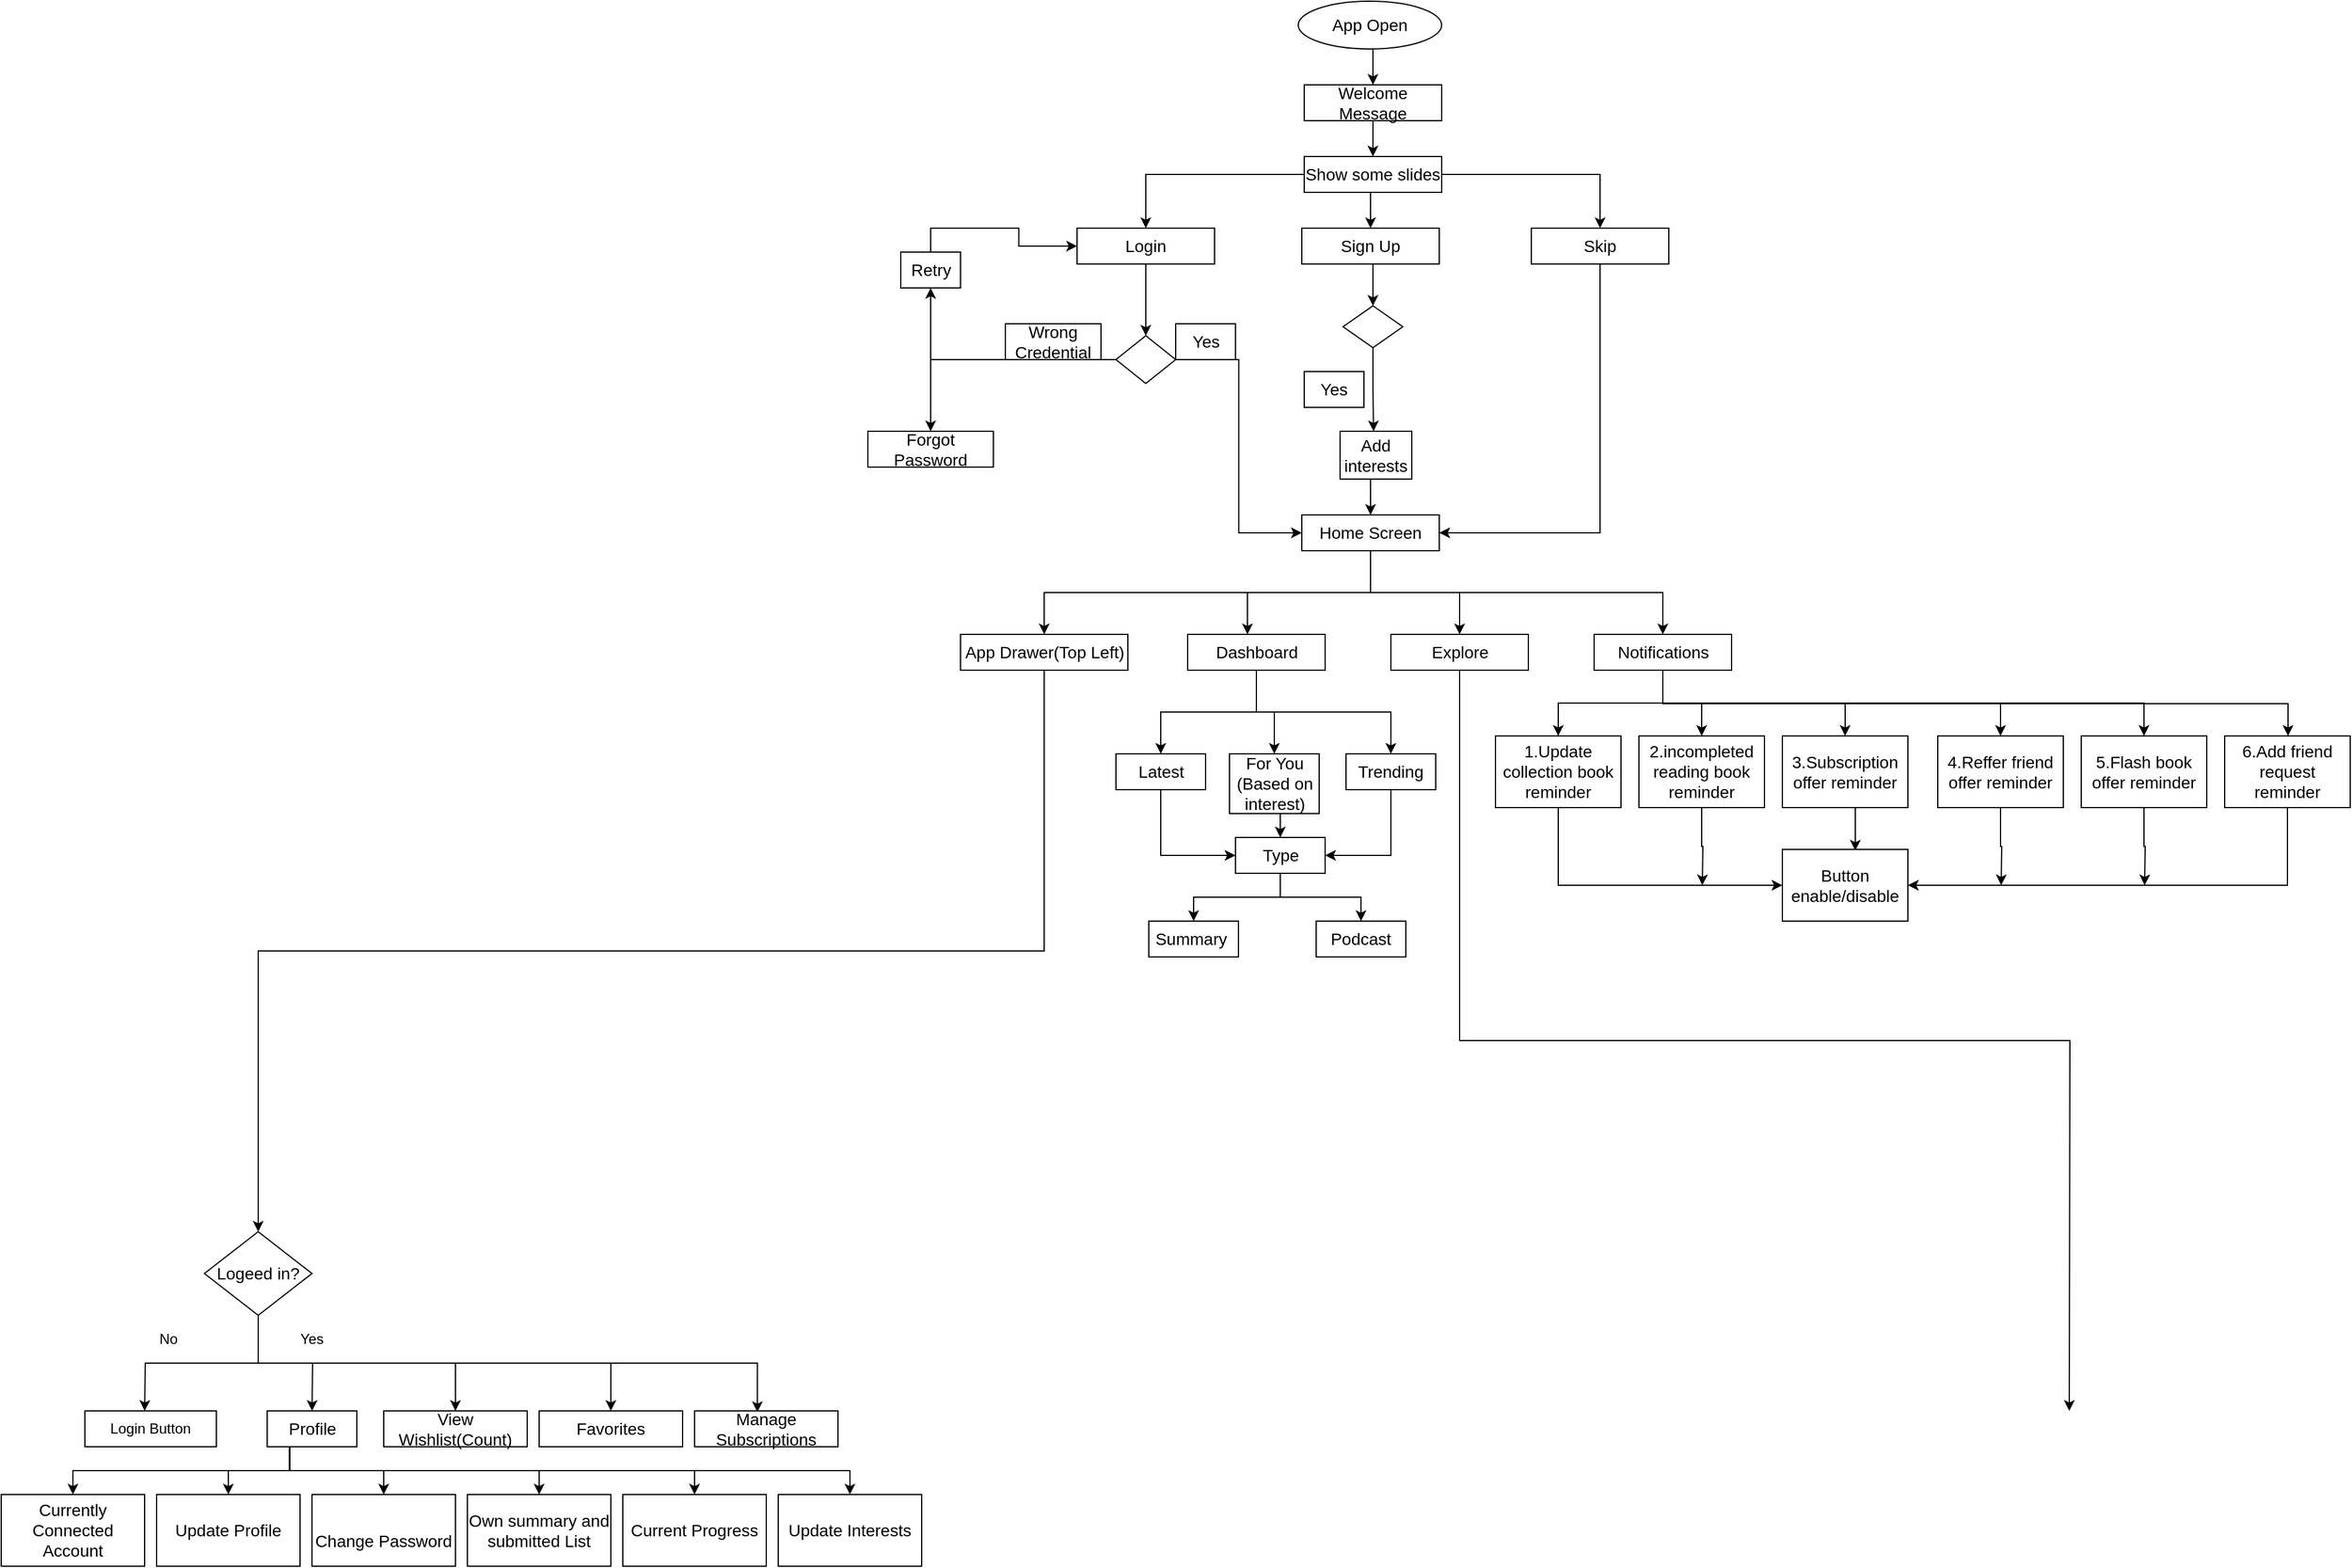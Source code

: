 <mxfile version="14.8.5" type="github">
  <diagram id="t7YS_TH_fgyImCrVqkUV" name="Page-1">
    <mxGraphModel dx="3022" dy="794" grid="1" gridSize="10" guides="1" tooltips="1" connect="1" arrows="1" fold="1" page="1" pageScale="1" pageWidth="1600" pageHeight="2000" math="0" shadow="0">
      <root>
        <mxCell id="0" />
        <mxCell id="1" parent="0" />
        <mxCell id="bzh6Z4zs26yQEtlKFoZD-1" style="edgeStyle=orthogonalEdgeStyle;rounded=0;orthogonalLoop=1;jettySize=auto;html=1;exitX=0.5;exitY=1;exitDx=0;exitDy=0;entryX=0.5;entryY=0;entryDx=0;entryDy=0;fontSize=14;" parent="1" source="bzh6Z4zs26yQEtlKFoZD-2" target="bzh6Z4zs26yQEtlKFoZD-4" edge="1">
          <mxGeometry relative="1" as="geometry" />
        </mxCell>
        <mxCell id="bzh6Z4zs26yQEtlKFoZD-2" value="&lt;font style=&quot;font-size: 14px;&quot;&gt;App Open&lt;/font&gt;" style="ellipse;whiteSpace=wrap;html=1;fontSize=14;" parent="1" vertex="1">
          <mxGeometry x="365" y="30" width="120" height="40" as="geometry" />
        </mxCell>
        <mxCell id="bzh6Z4zs26yQEtlKFoZD-3" style="edgeStyle=orthogonalEdgeStyle;rounded=0;orthogonalLoop=1;jettySize=auto;html=1;exitX=0.5;exitY=1;exitDx=0;exitDy=0;entryX=0.5;entryY=0;entryDx=0;entryDy=0;fontSize=14;" parent="1" source="bzh6Z4zs26yQEtlKFoZD-4" target="bzh6Z4zs26yQEtlKFoZD-13" edge="1">
          <mxGeometry relative="1" as="geometry" />
        </mxCell>
        <mxCell id="bzh6Z4zs26yQEtlKFoZD-4" value="Welcome Message" style="rounded=0;whiteSpace=wrap;html=1;fontSize=14;" parent="1" vertex="1">
          <mxGeometry x="370" y="100" width="115" height="30" as="geometry" />
        </mxCell>
        <mxCell id="bzh6Z4zs26yQEtlKFoZD-51" style="edgeStyle=orthogonalEdgeStyle;rounded=0;orthogonalLoop=1;jettySize=auto;html=1;exitX=0.5;exitY=1;exitDx=0;exitDy=0;entryX=0.5;entryY=0;entryDx=0;entryDy=0;" parent="1" source="bzh6Z4zs26yQEtlKFoZD-6" target="bzh6Z4zs26yQEtlKFoZD-42" edge="1">
          <mxGeometry relative="1" as="geometry" />
        </mxCell>
        <mxCell id="bzh6Z4zs26yQEtlKFoZD-6" value="Sign Up" style="rounded=0;whiteSpace=wrap;html=1;fontSize=14;" parent="1" vertex="1">
          <mxGeometry x="368" y="220" width="115" height="30" as="geometry" />
        </mxCell>
        <mxCell id="bzh6Z4zs26yQEtlKFoZD-28" style="edgeStyle=orthogonalEdgeStyle;rounded=0;orthogonalLoop=1;jettySize=auto;html=1;exitX=0.5;exitY=1;exitDx=0;exitDy=0;entryX=0.5;entryY=0;entryDx=0;entryDy=0;" parent="1" source="bzh6Z4zs26yQEtlKFoZD-8" target="bzh6Z4zs26yQEtlKFoZD-14" edge="1">
          <mxGeometry relative="1" as="geometry" />
        </mxCell>
        <mxCell id="bzh6Z4zs26yQEtlKFoZD-8" value="Login" style="rounded=0;whiteSpace=wrap;html=1;fontSize=14;" parent="1" vertex="1">
          <mxGeometry x="180" y="220" width="115" height="30" as="geometry" />
        </mxCell>
        <mxCell id="bzh6Z4zs26yQEtlKFoZD-56" style="edgeStyle=orthogonalEdgeStyle;rounded=0;orthogonalLoop=1;jettySize=auto;html=1;exitX=0.5;exitY=1;exitDx=0;exitDy=0;entryX=1;entryY=0.5;entryDx=0;entryDy=0;" parent="1" source="bzh6Z4zs26yQEtlKFoZD-9" target="bzh6Z4zs26yQEtlKFoZD-15" edge="1">
          <mxGeometry relative="1" as="geometry" />
        </mxCell>
        <mxCell id="bzh6Z4zs26yQEtlKFoZD-9" value="Skip" style="rounded=0;whiteSpace=wrap;html=1;fontSize=14;" parent="1" vertex="1">
          <mxGeometry x="560" y="220" width="115" height="30" as="geometry" />
        </mxCell>
        <mxCell id="bzh6Z4zs26yQEtlKFoZD-10" style="edgeStyle=orthogonalEdgeStyle;rounded=0;orthogonalLoop=1;jettySize=auto;html=1;exitX=0.5;exitY=1;exitDx=0;exitDy=0;entryX=0.5;entryY=0;entryDx=0;entryDy=0;fontSize=14;" parent="1" source="bzh6Z4zs26yQEtlKFoZD-13" target="bzh6Z4zs26yQEtlKFoZD-6" edge="1">
          <mxGeometry relative="1" as="geometry" />
        </mxCell>
        <mxCell id="bzh6Z4zs26yQEtlKFoZD-11" style="edgeStyle=orthogonalEdgeStyle;rounded=0;orthogonalLoop=1;jettySize=auto;html=1;exitX=0;exitY=0.5;exitDx=0;exitDy=0;fontSize=14;" parent="1" source="bzh6Z4zs26yQEtlKFoZD-13" target="bzh6Z4zs26yQEtlKFoZD-8" edge="1">
          <mxGeometry relative="1" as="geometry" />
        </mxCell>
        <mxCell id="bzh6Z4zs26yQEtlKFoZD-12" style="edgeStyle=orthogonalEdgeStyle;rounded=0;orthogonalLoop=1;jettySize=auto;html=1;exitX=1;exitY=0.5;exitDx=0;exitDy=0;entryX=0.5;entryY=0;entryDx=0;entryDy=0;fontSize=14;" parent="1" source="bzh6Z4zs26yQEtlKFoZD-13" target="bzh6Z4zs26yQEtlKFoZD-9" edge="1">
          <mxGeometry relative="1" as="geometry" />
        </mxCell>
        <mxCell id="bzh6Z4zs26yQEtlKFoZD-13" value="Show some slides" style="rounded=0;whiteSpace=wrap;html=1;fontSize=14;" parent="1" vertex="1">
          <mxGeometry x="370" y="160" width="115" height="30" as="geometry" />
        </mxCell>
        <mxCell id="bzh6Z4zs26yQEtlKFoZD-29" style="edgeStyle=orthogonalEdgeStyle;rounded=0;orthogonalLoop=1;jettySize=auto;html=1;exitX=1;exitY=0.5;exitDx=0;exitDy=0;entryX=0;entryY=0.5;entryDx=0;entryDy=0;" parent="1" source="bzh6Z4zs26yQEtlKFoZD-14" target="bzh6Z4zs26yQEtlKFoZD-15" edge="1">
          <mxGeometry relative="1" as="geometry" />
        </mxCell>
        <mxCell id="bzh6Z4zs26yQEtlKFoZD-38" style="edgeStyle=orthogonalEdgeStyle;rounded=0;orthogonalLoop=1;jettySize=auto;html=1;exitX=0;exitY=0.5;exitDx=0;exitDy=0;entryX=0.5;entryY=1;entryDx=0;entryDy=0;" parent="1" source="bzh6Z4zs26yQEtlKFoZD-14" target="bzh6Z4zs26yQEtlKFoZD-24" edge="1">
          <mxGeometry relative="1" as="geometry" />
        </mxCell>
        <mxCell id="bzh6Z4zs26yQEtlKFoZD-41" style="edgeStyle=orthogonalEdgeStyle;rounded=0;orthogonalLoop=1;jettySize=auto;html=1;exitX=0;exitY=0.5;exitDx=0;exitDy=0;entryX=0.5;entryY=0;entryDx=0;entryDy=0;" parent="1" source="bzh6Z4zs26yQEtlKFoZD-14" target="bzh6Z4zs26yQEtlKFoZD-20" edge="1">
          <mxGeometry relative="1" as="geometry" />
        </mxCell>
        <mxCell id="bzh6Z4zs26yQEtlKFoZD-14" value="" style="rhombus;whiteSpace=wrap;html=1;fontSize=14;" parent="1" vertex="1">
          <mxGeometry x="212.5" y="310" width="50" height="40" as="geometry" />
        </mxCell>
        <mxCell id="bzh6Z4zs26yQEtlKFoZD-48" style="edgeStyle=orthogonalEdgeStyle;rounded=0;orthogonalLoop=1;jettySize=auto;html=1;exitX=0.5;exitY=1;exitDx=0;exitDy=0;entryX=0.435;entryY=0;entryDx=0;entryDy=0;entryPerimeter=0;" parent="1" source="bzh6Z4zs26yQEtlKFoZD-15" target="bzh6Z4zs26yQEtlKFoZD-17" edge="1">
          <mxGeometry relative="1" as="geometry" />
        </mxCell>
        <mxCell id="bzh6Z4zs26yQEtlKFoZD-49" style="edgeStyle=orthogonalEdgeStyle;rounded=0;orthogonalLoop=1;jettySize=auto;html=1;exitX=0.5;exitY=1;exitDx=0;exitDy=0;entryX=0.5;entryY=0;entryDx=0;entryDy=0;" parent="1" source="bzh6Z4zs26yQEtlKFoZD-15" target="bzh6Z4zs26yQEtlKFoZD-18" edge="1">
          <mxGeometry relative="1" as="geometry" />
        </mxCell>
        <mxCell id="bzh6Z4zs26yQEtlKFoZD-50" style="edgeStyle=orthogonalEdgeStyle;rounded=0;orthogonalLoop=1;jettySize=auto;html=1;exitX=0.5;exitY=1;exitDx=0;exitDy=0;" parent="1" source="bzh6Z4zs26yQEtlKFoZD-15" target="bzh6Z4zs26yQEtlKFoZD-19" edge="1">
          <mxGeometry relative="1" as="geometry" />
        </mxCell>
        <mxCell id="bzh6Z4zs26yQEtlKFoZD-52" style="edgeStyle=orthogonalEdgeStyle;rounded=0;orthogonalLoop=1;jettySize=auto;html=1;exitX=0.5;exitY=1;exitDx=0;exitDy=0;entryX=0.5;entryY=0;entryDx=0;entryDy=0;" parent="1" source="bzh6Z4zs26yQEtlKFoZD-15" target="bzh6Z4zs26yQEtlKFoZD-16" edge="1">
          <mxGeometry relative="1" as="geometry" />
        </mxCell>
        <mxCell id="bzh6Z4zs26yQEtlKFoZD-15" value="Home Screen" style="rounded=0;whiteSpace=wrap;html=1;fontSize=14;" parent="1" vertex="1">
          <mxGeometry x="368" y="460" width="115" height="30" as="geometry" />
        </mxCell>
        <mxCell id="m7PNWXCtgrSbPOzqSXnF-21" style="edgeStyle=orthogonalEdgeStyle;rounded=0;orthogonalLoop=1;jettySize=auto;html=1;exitX=0.5;exitY=1;exitDx=0;exitDy=0;entryX=0.5;entryY=0;entryDx=0;entryDy=0;" edge="1" parent="1" source="bzh6Z4zs26yQEtlKFoZD-16" target="m7PNWXCtgrSbPOzqSXnF-11">
          <mxGeometry relative="1" as="geometry" />
        </mxCell>
        <mxCell id="bzh6Z4zs26yQEtlKFoZD-16" value="App Drawer(Top Left)" style="rounded=0;whiteSpace=wrap;html=1;fontSize=14;" parent="1" vertex="1">
          <mxGeometry x="82.5" y="560" width="140" height="30" as="geometry" />
        </mxCell>
        <mxCell id="bzh6Z4zs26yQEtlKFoZD-73" style="edgeStyle=orthogonalEdgeStyle;rounded=0;orthogonalLoop=1;jettySize=auto;html=1;exitX=0.5;exitY=1;exitDx=0;exitDy=0;entryX=0.5;entryY=0;entryDx=0;entryDy=0;" parent="1" source="bzh6Z4zs26yQEtlKFoZD-17" target="bzh6Z4zs26yQEtlKFoZD-57" edge="1">
          <mxGeometry relative="1" as="geometry" />
        </mxCell>
        <mxCell id="bzh6Z4zs26yQEtlKFoZD-74" style="edgeStyle=orthogonalEdgeStyle;rounded=0;orthogonalLoop=1;jettySize=auto;html=1;exitX=0.5;exitY=1;exitDx=0;exitDy=0;entryX=0.5;entryY=0;entryDx=0;entryDy=0;" parent="1" source="bzh6Z4zs26yQEtlKFoZD-17" target="bzh6Z4zs26yQEtlKFoZD-58" edge="1">
          <mxGeometry relative="1" as="geometry" />
        </mxCell>
        <mxCell id="bzh6Z4zs26yQEtlKFoZD-75" style="edgeStyle=orthogonalEdgeStyle;rounded=0;orthogonalLoop=1;jettySize=auto;html=1;exitX=0.5;exitY=1;exitDx=0;exitDy=0;" parent="1" source="bzh6Z4zs26yQEtlKFoZD-17" target="bzh6Z4zs26yQEtlKFoZD-59" edge="1">
          <mxGeometry relative="1" as="geometry" />
        </mxCell>
        <mxCell id="bzh6Z4zs26yQEtlKFoZD-17" value="Dashboard" style="rounded=0;whiteSpace=wrap;html=1;fontSize=14;" parent="1" vertex="1">
          <mxGeometry x="272.5" y="560" width="115" height="30" as="geometry" />
        </mxCell>
        <mxCell id="wWIskIW9nuBPbiDeu4u0-4" style="edgeStyle=orthogonalEdgeStyle;rounded=0;orthogonalLoop=1;jettySize=auto;html=1;exitX=0.5;exitY=1;exitDx=0;exitDy=0;" parent="1" source="bzh6Z4zs26yQEtlKFoZD-18" edge="1">
          <mxGeometry relative="1" as="geometry">
            <mxPoint x="1010" y="1210" as="targetPoint" />
          </mxGeometry>
        </mxCell>
        <mxCell id="bzh6Z4zs26yQEtlKFoZD-18" value="Explore&lt;br&gt;" style="rounded=0;whiteSpace=wrap;html=1;fontSize=14;" parent="1" vertex="1">
          <mxGeometry x="442.5" y="560" width="115" height="30" as="geometry" />
        </mxCell>
        <mxCell id="ZFwCGCAlG8eQkIa3_4RF-12" style="edgeStyle=orthogonalEdgeStyle;rounded=0;orthogonalLoop=1;jettySize=auto;html=1;exitX=0.5;exitY=1;exitDx=0;exitDy=0;" parent="1" source="bzh6Z4zs26yQEtlKFoZD-19" target="ZFwCGCAlG8eQkIa3_4RF-6" edge="1">
          <mxGeometry relative="1" as="geometry">
            <Array as="points">
              <mxPoint x="670" y="618" />
              <mxPoint x="1193" y="618" />
            </Array>
          </mxGeometry>
        </mxCell>
        <mxCell id="ZFwCGCAlG8eQkIa3_4RF-14" style="edgeStyle=orthogonalEdgeStyle;rounded=0;orthogonalLoop=1;jettySize=auto;html=1;exitX=0.5;exitY=1;exitDx=0;exitDy=0;entryX=0.5;entryY=0;entryDx=0;entryDy=0;" parent="1" source="bzh6Z4zs26yQEtlKFoZD-19" target="ZFwCGCAlG8eQkIa3_4RF-1" edge="1">
          <mxGeometry relative="1" as="geometry" />
        </mxCell>
        <mxCell id="ZFwCGCAlG8eQkIa3_4RF-15" style="edgeStyle=orthogonalEdgeStyle;rounded=0;orthogonalLoop=1;jettySize=auto;html=1;exitX=0.5;exitY=1;exitDx=0;exitDy=0;" parent="1" source="bzh6Z4zs26yQEtlKFoZD-19" target="ZFwCGCAlG8eQkIa3_4RF-2" edge="1">
          <mxGeometry relative="1" as="geometry" />
        </mxCell>
        <mxCell id="ZFwCGCAlG8eQkIa3_4RF-16" style="edgeStyle=orthogonalEdgeStyle;rounded=0;orthogonalLoop=1;jettySize=auto;html=1;exitX=0.5;exitY=1;exitDx=0;exitDy=0;" parent="1" source="bzh6Z4zs26yQEtlKFoZD-19" target="ZFwCGCAlG8eQkIa3_4RF-3" edge="1">
          <mxGeometry relative="1" as="geometry" />
        </mxCell>
        <mxCell id="ZFwCGCAlG8eQkIa3_4RF-17" style="edgeStyle=orthogonalEdgeStyle;rounded=0;orthogonalLoop=1;jettySize=auto;html=1;exitX=0.5;exitY=1;exitDx=0;exitDy=0;entryX=0.5;entryY=0;entryDx=0;entryDy=0;" parent="1" source="bzh6Z4zs26yQEtlKFoZD-19" target="ZFwCGCAlG8eQkIa3_4RF-4" edge="1">
          <mxGeometry relative="1" as="geometry" />
        </mxCell>
        <mxCell id="ZFwCGCAlG8eQkIa3_4RF-18" style="edgeStyle=orthogonalEdgeStyle;rounded=0;orthogonalLoop=1;jettySize=auto;html=1;exitX=0.5;exitY=1;exitDx=0;exitDy=0;" parent="1" source="bzh6Z4zs26yQEtlKFoZD-19" target="ZFwCGCAlG8eQkIa3_4RF-5" edge="1">
          <mxGeometry relative="1" as="geometry" />
        </mxCell>
        <mxCell id="bzh6Z4zs26yQEtlKFoZD-19" value="Notifications" style="rounded=0;whiteSpace=wrap;html=1;fontSize=14;" parent="1" vertex="1">
          <mxGeometry x="612.5" y="560" width="115" height="30" as="geometry" />
        </mxCell>
        <mxCell id="bzh6Z4zs26yQEtlKFoZD-20" value="Forgot Password" style="rounded=0;whiteSpace=wrap;html=1;fontSize=14;" parent="1" vertex="1">
          <mxGeometry x="5" y="390" width="105" height="30" as="geometry" />
        </mxCell>
        <mxCell id="bzh6Z4zs26yQEtlKFoZD-39" style="edgeStyle=orthogonalEdgeStyle;rounded=0;orthogonalLoop=1;jettySize=auto;html=1;exitX=0.5;exitY=0;exitDx=0;exitDy=0;entryX=0;entryY=0.5;entryDx=0;entryDy=0;" parent="1" source="bzh6Z4zs26yQEtlKFoZD-24" target="bzh6Z4zs26yQEtlKFoZD-8" edge="1">
          <mxGeometry relative="1" as="geometry" />
        </mxCell>
        <mxCell id="bzh6Z4zs26yQEtlKFoZD-24" value="Retry" style="rounded=0;whiteSpace=wrap;html=1;fontSize=14;" parent="1" vertex="1">
          <mxGeometry x="32.5" y="240" width="50" height="30" as="geometry" />
        </mxCell>
        <mxCell id="bzh6Z4zs26yQEtlKFoZD-33" value="Yes" style="rounded=0;whiteSpace=wrap;html=1;fontSize=14;" parent="1" vertex="1">
          <mxGeometry x="262.5" y="300" width="50" height="30" as="geometry" />
        </mxCell>
        <mxCell id="bzh6Z4zs26yQEtlKFoZD-37" value="Wrong Credential" style="rounded=0;whiteSpace=wrap;html=1;fontSize=14;" parent="1" vertex="1">
          <mxGeometry x="120" y="300" width="80" height="30" as="geometry" />
        </mxCell>
        <mxCell id="bzh6Z4zs26yQEtlKFoZD-55" style="edgeStyle=orthogonalEdgeStyle;rounded=0;orthogonalLoop=1;jettySize=auto;html=1;exitX=0.5;exitY=1;exitDx=0;exitDy=0;entryX=0.467;entryY=0;entryDx=0;entryDy=0;entryPerimeter=0;" parent="1" source="bzh6Z4zs26yQEtlKFoZD-42" target="bzh6Z4zs26yQEtlKFoZD-53" edge="1">
          <mxGeometry relative="1" as="geometry">
            <mxPoint x="428" y="380" as="targetPoint" />
          </mxGeometry>
        </mxCell>
        <mxCell id="bzh6Z4zs26yQEtlKFoZD-42" value="" style="rhombus;whiteSpace=wrap;html=1;fontSize=14;" parent="1" vertex="1">
          <mxGeometry x="402.5" y="285" width="50" height="35" as="geometry" />
        </mxCell>
        <mxCell id="bzh6Z4zs26yQEtlKFoZD-46" value="Yes" style="rounded=0;whiteSpace=wrap;html=1;fontSize=14;" parent="1" vertex="1">
          <mxGeometry x="370" y="340" width="50" height="30" as="geometry" />
        </mxCell>
        <mxCell id="bzh6Z4zs26yQEtlKFoZD-54" style="edgeStyle=orthogonalEdgeStyle;rounded=0;orthogonalLoop=1;jettySize=auto;html=1;exitX=0.5;exitY=1;exitDx=0;exitDy=0;entryX=0.5;entryY=0;entryDx=0;entryDy=0;" parent="1" source="bzh6Z4zs26yQEtlKFoZD-53" target="bzh6Z4zs26yQEtlKFoZD-15" edge="1">
          <mxGeometry relative="1" as="geometry" />
        </mxCell>
        <mxCell id="bzh6Z4zs26yQEtlKFoZD-53" value="Add interests" style="rounded=0;whiteSpace=wrap;html=1;fontSize=14;" parent="1" vertex="1">
          <mxGeometry x="400" y="390" width="60" height="40" as="geometry" />
        </mxCell>
        <mxCell id="bzh6Z4zs26yQEtlKFoZD-67" style="edgeStyle=orthogonalEdgeStyle;rounded=0;orthogonalLoop=1;jettySize=auto;html=1;exitX=0.5;exitY=1;exitDx=0;exitDy=0;entryX=0;entryY=0.5;entryDx=0;entryDy=0;" parent="1" source="bzh6Z4zs26yQEtlKFoZD-57" target="bzh6Z4zs26yQEtlKFoZD-66" edge="1">
          <mxGeometry relative="1" as="geometry" />
        </mxCell>
        <mxCell id="bzh6Z4zs26yQEtlKFoZD-57" value="Latest" style="rounded=0;whiteSpace=wrap;html=1;fontSize=14;" parent="1" vertex="1">
          <mxGeometry x="212.5" y="660" width="75" height="30" as="geometry" />
        </mxCell>
        <mxCell id="bzh6Z4zs26yQEtlKFoZD-68" style="edgeStyle=orthogonalEdgeStyle;rounded=0;orthogonalLoop=1;jettySize=auto;html=1;exitX=0.5;exitY=1;exitDx=0;exitDy=0;entryX=0.5;entryY=0;entryDx=0;entryDy=0;" parent="1" source="bzh6Z4zs26yQEtlKFoZD-58" target="bzh6Z4zs26yQEtlKFoZD-66" edge="1">
          <mxGeometry relative="1" as="geometry" />
        </mxCell>
        <mxCell id="bzh6Z4zs26yQEtlKFoZD-58" value="For You&lt;br&gt;(Based on interest)" style="rounded=0;whiteSpace=wrap;html=1;fontSize=14;" parent="1" vertex="1">
          <mxGeometry x="307.5" y="660" width="75" height="50" as="geometry" />
        </mxCell>
        <mxCell id="bzh6Z4zs26yQEtlKFoZD-69" style="edgeStyle=orthogonalEdgeStyle;rounded=0;orthogonalLoop=1;jettySize=auto;html=1;exitX=0.5;exitY=1;exitDx=0;exitDy=0;entryX=1;entryY=0.5;entryDx=0;entryDy=0;" parent="1" source="bzh6Z4zs26yQEtlKFoZD-59" target="bzh6Z4zs26yQEtlKFoZD-66" edge="1">
          <mxGeometry relative="1" as="geometry" />
        </mxCell>
        <mxCell id="bzh6Z4zs26yQEtlKFoZD-59" value="Trending" style="rounded=0;whiteSpace=wrap;html=1;fontSize=14;" parent="1" vertex="1">
          <mxGeometry x="405" y="660" width="75" height="30" as="geometry" />
        </mxCell>
        <mxCell id="bzh6Z4zs26yQEtlKFoZD-60" value="Summary&lt;span style=&quot;white-space: pre&quot;&gt; &lt;/span&gt;" style="rounded=0;whiteSpace=wrap;html=1;fontSize=14;" parent="1" vertex="1">
          <mxGeometry x="240" y="800" width="75" height="30" as="geometry" />
        </mxCell>
        <mxCell id="bzh6Z4zs26yQEtlKFoZD-61" value="Podcast" style="rounded=0;whiteSpace=wrap;html=1;fontSize=14;" parent="1" vertex="1">
          <mxGeometry x="380" y="800" width="75" height="30" as="geometry" />
        </mxCell>
        <mxCell id="bzh6Z4zs26yQEtlKFoZD-71" style="edgeStyle=orthogonalEdgeStyle;rounded=0;orthogonalLoop=1;jettySize=auto;html=1;exitX=0.5;exitY=1;exitDx=0;exitDy=0;entryX=0.5;entryY=0;entryDx=0;entryDy=0;" parent="1" source="bzh6Z4zs26yQEtlKFoZD-66" target="bzh6Z4zs26yQEtlKFoZD-60" edge="1">
          <mxGeometry relative="1" as="geometry" />
        </mxCell>
        <mxCell id="bzh6Z4zs26yQEtlKFoZD-72" style="edgeStyle=orthogonalEdgeStyle;rounded=0;orthogonalLoop=1;jettySize=auto;html=1;exitX=0.5;exitY=1;exitDx=0;exitDy=0;entryX=0.5;entryY=0;entryDx=0;entryDy=0;" parent="1" source="bzh6Z4zs26yQEtlKFoZD-66" target="bzh6Z4zs26yQEtlKFoZD-61" edge="1">
          <mxGeometry relative="1" as="geometry" />
        </mxCell>
        <mxCell id="bzh6Z4zs26yQEtlKFoZD-66" value="Type" style="rounded=0;whiteSpace=wrap;html=1;fontSize=14;" parent="1" vertex="1">
          <mxGeometry x="312.5" y="730" width="75" height="30" as="geometry" />
        </mxCell>
        <mxCell id="ZFwCGCAlG8eQkIa3_4RF-21" style="edgeStyle=orthogonalEdgeStyle;rounded=0;orthogonalLoop=1;jettySize=auto;html=1;exitX=0.5;exitY=1;exitDx=0;exitDy=0;entryX=0;entryY=0.5;entryDx=0;entryDy=0;" parent="1" source="ZFwCGCAlG8eQkIa3_4RF-1" target="ZFwCGCAlG8eQkIa3_4RF-19" edge="1">
          <mxGeometry relative="1" as="geometry" />
        </mxCell>
        <mxCell id="ZFwCGCAlG8eQkIa3_4RF-1" value="1.Update collection book reminder" style="rounded=0;whiteSpace=wrap;html=1;fontSize=14;" parent="1" vertex="1">
          <mxGeometry x="530" y="645" width="105" height="60" as="geometry" />
        </mxCell>
        <mxCell id="ZFwCGCAlG8eQkIa3_4RF-22" style="edgeStyle=orthogonalEdgeStyle;rounded=0;orthogonalLoop=1;jettySize=auto;html=1;exitX=0.5;exitY=1;exitDx=0;exitDy=0;" parent="1" source="ZFwCGCAlG8eQkIa3_4RF-2" edge="1">
          <mxGeometry relative="1" as="geometry">
            <mxPoint x="703" y="770" as="targetPoint" />
          </mxGeometry>
        </mxCell>
        <mxCell id="ZFwCGCAlG8eQkIa3_4RF-2" value="2.incompleted reading book reminder" style="rounded=0;whiteSpace=wrap;html=1;fontSize=14;" parent="1" vertex="1">
          <mxGeometry x="650" y="645" width="105" height="60" as="geometry" />
        </mxCell>
        <mxCell id="ZFwCGCAlG8eQkIa3_4RF-24" style="edgeStyle=orthogonalEdgeStyle;rounded=0;orthogonalLoop=1;jettySize=auto;html=1;exitX=0.5;exitY=1;exitDx=0;exitDy=0;entryX=0.581;entryY=0.017;entryDx=0;entryDy=0;entryPerimeter=0;" parent="1" source="ZFwCGCAlG8eQkIa3_4RF-3" target="ZFwCGCAlG8eQkIa3_4RF-19" edge="1">
          <mxGeometry relative="1" as="geometry" />
        </mxCell>
        <mxCell id="ZFwCGCAlG8eQkIa3_4RF-3" value="3.Subscription offer reminder" style="rounded=0;whiteSpace=wrap;html=1;fontSize=14;" parent="1" vertex="1">
          <mxGeometry x="770" y="645" width="105" height="60" as="geometry" />
        </mxCell>
        <mxCell id="ZFwCGCAlG8eQkIa3_4RF-31" style="edgeStyle=orthogonalEdgeStyle;rounded=0;orthogonalLoop=1;jettySize=auto;html=1;exitX=0.5;exitY=1;exitDx=0;exitDy=0;" parent="1" source="ZFwCGCAlG8eQkIa3_4RF-4" edge="1">
          <mxGeometry relative="1" as="geometry">
            <mxPoint x="953" y="770" as="targetPoint" />
          </mxGeometry>
        </mxCell>
        <mxCell id="ZFwCGCAlG8eQkIa3_4RF-4" value="4.Reffer friend offer reminder" style="rounded=0;whiteSpace=wrap;html=1;fontSize=14;" parent="1" vertex="1">
          <mxGeometry x="900" y="645" width="105" height="60" as="geometry" />
        </mxCell>
        <mxCell id="ZFwCGCAlG8eQkIa3_4RF-30" style="edgeStyle=orthogonalEdgeStyle;rounded=0;orthogonalLoop=1;jettySize=auto;html=1;exitX=0.5;exitY=1;exitDx=0;exitDy=0;" parent="1" source="ZFwCGCAlG8eQkIa3_4RF-5" edge="1">
          <mxGeometry relative="1" as="geometry">
            <mxPoint x="1073" y="770" as="targetPoint" />
          </mxGeometry>
        </mxCell>
        <mxCell id="ZFwCGCAlG8eQkIa3_4RF-5" value="5.Flash book offer reminder" style="rounded=0;whiteSpace=wrap;html=1;fontSize=14;" parent="1" vertex="1">
          <mxGeometry x="1020" y="645" width="105" height="60" as="geometry" />
        </mxCell>
        <mxCell id="ZFwCGCAlG8eQkIa3_4RF-29" style="edgeStyle=orthogonalEdgeStyle;rounded=0;orthogonalLoop=1;jettySize=auto;html=1;exitX=0.5;exitY=1;exitDx=0;exitDy=0;entryX=1;entryY=0.5;entryDx=0;entryDy=0;" parent="1" source="ZFwCGCAlG8eQkIa3_4RF-6" target="ZFwCGCAlG8eQkIa3_4RF-19" edge="1">
          <mxGeometry relative="1" as="geometry" />
        </mxCell>
        <mxCell id="ZFwCGCAlG8eQkIa3_4RF-6" value="6.Add friend request reminder" style="rounded=0;whiteSpace=wrap;html=1;fontSize=14;" parent="1" vertex="1">
          <mxGeometry x="1140" y="645" width="105" height="60" as="geometry" />
        </mxCell>
        <mxCell id="ZFwCGCAlG8eQkIa3_4RF-19" value="Button&lt;br&gt;enable/disable" style="rounded=0;whiteSpace=wrap;html=1;fontSize=14;" parent="1" vertex="1">
          <mxGeometry x="770" y="740" width="105" height="60" as="geometry" />
        </mxCell>
        <mxCell id="m7PNWXCtgrSbPOzqSXnF-2" style="edgeStyle=orthogonalEdgeStyle;rounded=0;orthogonalLoop=1;jettySize=auto;html=1;exitX=0.25;exitY=1;exitDx=0;exitDy=0;entryX=0.5;entryY=0;entryDx=0;entryDy=0;" edge="1" parent="1" source="m7PNWXCtgrSbPOzqSXnF-8" target="m7PNWXCtgrSbPOzqSXnF-15">
          <mxGeometry relative="1" as="geometry">
            <mxPoint x="-540" y="1280" as="targetPoint" />
          </mxGeometry>
        </mxCell>
        <mxCell id="m7PNWXCtgrSbPOzqSXnF-3" style="edgeStyle=orthogonalEdgeStyle;rounded=0;orthogonalLoop=1;jettySize=auto;html=1;exitX=0.25;exitY=1;exitDx=0;exitDy=0;entryX=0.5;entryY=0;entryDx=0;entryDy=0;" edge="1" parent="1" source="m7PNWXCtgrSbPOzqSXnF-8" target="m7PNWXCtgrSbPOzqSXnF-16">
          <mxGeometry relative="1" as="geometry" />
        </mxCell>
        <mxCell id="m7PNWXCtgrSbPOzqSXnF-4" style="edgeStyle=orthogonalEdgeStyle;rounded=0;orthogonalLoop=1;jettySize=auto;html=1;exitX=0.25;exitY=1;exitDx=0;exitDy=0;entryX=0.5;entryY=0;entryDx=0;entryDy=0;" edge="1" parent="1" source="m7PNWXCtgrSbPOzqSXnF-8" target="m7PNWXCtgrSbPOzqSXnF-17">
          <mxGeometry relative="1" as="geometry" />
        </mxCell>
        <mxCell id="m7PNWXCtgrSbPOzqSXnF-5" style="edgeStyle=orthogonalEdgeStyle;rounded=0;orthogonalLoop=1;jettySize=auto;html=1;exitX=0.25;exitY=1;exitDx=0;exitDy=0;entryX=0.5;entryY=0;entryDx=0;entryDy=0;" edge="1" parent="1" source="m7PNWXCtgrSbPOzqSXnF-8" target="m7PNWXCtgrSbPOzqSXnF-18">
          <mxGeometry relative="1" as="geometry" />
        </mxCell>
        <mxCell id="m7PNWXCtgrSbPOzqSXnF-6" style="edgeStyle=orthogonalEdgeStyle;rounded=0;orthogonalLoop=1;jettySize=auto;html=1;exitX=0.25;exitY=1;exitDx=0;exitDy=0;" edge="1" parent="1" source="m7PNWXCtgrSbPOzqSXnF-8" target="m7PNWXCtgrSbPOzqSXnF-19">
          <mxGeometry relative="1" as="geometry" />
        </mxCell>
        <mxCell id="m7PNWXCtgrSbPOzqSXnF-7" style="edgeStyle=orthogonalEdgeStyle;rounded=0;orthogonalLoop=1;jettySize=auto;html=1;exitX=0.25;exitY=1;exitDx=0;exitDy=0;entryX=0.5;entryY=0;entryDx=0;entryDy=0;" edge="1" parent="1" source="m7PNWXCtgrSbPOzqSXnF-8" target="m7PNWXCtgrSbPOzqSXnF-20">
          <mxGeometry relative="1" as="geometry" />
        </mxCell>
        <mxCell id="m7PNWXCtgrSbPOzqSXnF-8" value="Profile" style="rounded=0;whiteSpace=wrap;html=1;fontSize=14;" vertex="1" parent="1">
          <mxGeometry x="-497.5" y="1210" width="75" height="30" as="geometry" />
        </mxCell>
        <mxCell id="m7PNWXCtgrSbPOzqSXnF-9" style="edgeStyle=orthogonalEdgeStyle;rounded=0;orthogonalLoop=1;jettySize=auto;html=1;exitX=0.5;exitY=1;exitDx=0;exitDy=0;" edge="1" parent="1" source="m7PNWXCtgrSbPOzqSXnF-11">
          <mxGeometry relative="1" as="geometry">
            <mxPoint x="-600" y="1210" as="targetPoint" />
          </mxGeometry>
        </mxCell>
        <mxCell id="m7PNWXCtgrSbPOzqSXnF-10" style="edgeStyle=orthogonalEdgeStyle;rounded=0;orthogonalLoop=1;jettySize=auto;html=1;exitX=0.5;exitY=1;exitDx=0;exitDy=0;" edge="1" parent="1" source="m7PNWXCtgrSbPOzqSXnF-11">
          <mxGeometry relative="1" as="geometry">
            <mxPoint x="-460" y="1210" as="targetPoint" />
          </mxGeometry>
        </mxCell>
        <mxCell id="m7PNWXCtgrSbPOzqSXnF-27" style="edgeStyle=orthogonalEdgeStyle;rounded=0;orthogonalLoop=1;jettySize=auto;html=1;exitX=0.5;exitY=1;exitDx=0;exitDy=0;" edge="1" parent="1" source="m7PNWXCtgrSbPOzqSXnF-11" target="m7PNWXCtgrSbPOzqSXnF-22">
          <mxGeometry relative="1" as="geometry" />
        </mxCell>
        <mxCell id="m7PNWXCtgrSbPOzqSXnF-28" style="edgeStyle=orthogonalEdgeStyle;rounded=0;orthogonalLoop=1;jettySize=auto;html=1;exitX=0.5;exitY=1;exitDx=0;exitDy=0;" edge="1" parent="1" source="m7PNWXCtgrSbPOzqSXnF-11" target="m7PNWXCtgrSbPOzqSXnF-24">
          <mxGeometry relative="1" as="geometry" />
        </mxCell>
        <mxCell id="m7PNWXCtgrSbPOzqSXnF-30" style="edgeStyle=orthogonalEdgeStyle;rounded=0;orthogonalLoop=1;jettySize=auto;html=1;exitX=0.5;exitY=1;exitDx=0;exitDy=0;entryX=0.438;entryY=0.033;entryDx=0;entryDy=0;entryPerimeter=0;" edge="1" parent="1" source="m7PNWXCtgrSbPOzqSXnF-11" target="m7PNWXCtgrSbPOzqSXnF-26">
          <mxGeometry relative="1" as="geometry" />
        </mxCell>
        <mxCell id="m7PNWXCtgrSbPOzqSXnF-11" value="&lt;font style=&quot;font-size: 14px&quot;&gt;Logeed in?&lt;/font&gt;" style="rhombus;whiteSpace=wrap;html=1;" vertex="1" parent="1">
          <mxGeometry x="-550" y="1060" width="90" height="70" as="geometry" />
        </mxCell>
        <mxCell id="m7PNWXCtgrSbPOzqSXnF-12" value="No" style="text;html=1;strokeColor=none;fillColor=none;align=center;verticalAlign=middle;whiteSpace=wrap;rounded=0;" vertex="1" parent="1">
          <mxGeometry x="-600" y="1140" width="40" height="20" as="geometry" />
        </mxCell>
        <mxCell id="m7PNWXCtgrSbPOzqSXnF-13" value="Yes" style="text;html=1;strokeColor=none;fillColor=none;align=center;verticalAlign=middle;whiteSpace=wrap;rounded=0;" vertex="1" parent="1">
          <mxGeometry x="-480" y="1140" width="40" height="20" as="geometry" />
        </mxCell>
        <mxCell id="m7PNWXCtgrSbPOzqSXnF-14" value="Login Button" style="rounded=0;whiteSpace=wrap;html=1;" vertex="1" parent="1">
          <mxGeometry x="-650" y="1210" width="110" height="30" as="geometry" />
        </mxCell>
        <mxCell id="m7PNWXCtgrSbPOzqSXnF-15" value="&lt;span style=&quot;font-family: &amp;#34;arial&amp;#34; ; background-color: transparent ; vertical-align: baseline&quot; id=&quot;docs-internal-guid-65e44283-7fff-332e-ddae-ba773afecb36&quot;&gt;&lt;font style=&quot;font-size: 14px&quot;&gt;Currently Connected Account&lt;/font&gt;&lt;/span&gt;" style="rounded=0;whiteSpace=wrap;html=1;" vertex="1" parent="1">
          <mxGeometry x="-720" y="1280" width="120" height="60" as="geometry" />
        </mxCell>
        <mxCell id="m7PNWXCtgrSbPOzqSXnF-16" value="&lt;span style=&quot;font-family: &amp;#34;arial&amp;#34; ; background-color: transparent ; vertical-align: baseline&quot; id=&quot;docs-internal-guid-409847eb-7fff-2cc2-aeb9-99d91bac9836&quot;&gt;&lt;font style=&quot;font-size: 14px&quot;&gt;Update Profile&lt;/font&gt;&lt;/span&gt;" style="rounded=0;whiteSpace=wrap;html=1;" vertex="1" parent="1">
          <mxGeometry x="-590" y="1280" width="120" height="60" as="geometry" />
        </mxCell>
        <mxCell id="m7PNWXCtgrSbPOzqSXnF-17" value="&lt;font style=&quot;font-size: 14px&quot;&gt;&lt;br&gt;&lt;span style=&quot;font-family: &amp;#34;arial&amp;#34; ; color: rgb(0 , 0 , 0) ; background-color: transparent ; font-weight: 400 ; font-style: normal ; font-variant: normal ; text-decoration: none ; vertical-align: baseline&quot; id=&quot;docs-internal-guid-08b172d0-7fff-ef7b-7c4d-0ef4d547f844&quot;&gt;Change Password&lt;/span&gt;&lt;br&gt;&lt;/font&gt;" style="rounded=0;whiteSpace=wrap;html=1;" vertex="1" parent="1">
          <mxGeometry x="-460" y="1280" width="120" height="60" as="geometry" />
        </mxCell>
        <mxCell id="m7PNWXCtgrSbPOzqSXnF-18" value="&lt;span style=&quot;font-family: &amp;#34;arial&amp;#34; ; background-color: transparent ; vertical-align: baseline&quot; id=&quot;docs-internal-guid-f730657b-7fff-4be1-4865-114f0b5c857f&quot;&gt;&lt;font style=&quot;font-size: 14px&quot;&gt;Own summary and submitted List&lt;/font&gt;&lt;/span&gt;" style="rounded=0;whiteSpace=wrap;html=1;" vertex="1" parent="1">
          <mxGeometry x="-330" y="1280" width="120" height="60" as="geometry" />
        </mxCell>
        <mxCell id="m7PNWXCtgrSbPOzqSXnF-19" value="&lt;span style=&quot;font-family: &amp;#34;arial&amp;#34; ; background-color: transparent ; vertical-align: baseline&quot; id=&quot;docs-internal-guid-634fcec9-7fff-eb4a-65f7-642e70b6d12d&quot;&gt;&lt;font style=&quot;font-size: 14px&quot;&gt;Current Progress&lt;/font&gt;&lt;/span&gt;" style="rounded=0;whiteSpace=wrap;html=1;" vertex="1" parent="1">
          <mxGeometry x="-200" y="1280" width="120" height="60" as="geometry" />
        </mxCell>
        <mxCell id="m7PNWXCtgrSbPOzqSXnF-20" value="&lt;font face=&quot;arial&quot; style=&quot;font-size: 14px&quot;&gt;Update Interests&lt;/font&gt;" style="rounded=0;whiteSpace=wrap;html=1;" vertex="1" parent="1">
          <mxGeometry x="-70" y="1280" width="120" height="60" as="geometry" />
        </mxCell>
        <mxCell id="m7PNWXCtgrSbPOzqSXnF-22" value="&lt;span style=&quot;font-family: &amp;#34;arial&amp;#34; ; background-color: transparent ; vertical-align: baseline&quot; id=&quot;docs-internal-guid-903117e0-7fff-71b1-bc98-bc9baa7d7a13&quot;&gt;&lt;font style=&quot;font-size: 14px&quot;&gt;View Wishlist(Count)&lt;/font&gt;&lt;/span&gt;" style="rounded=0;whiteSpace=wrap;html=1;" vertex="1" parent="1">
          <mxGeometry x="-400" y="1210" width="120" height="30" as="geometry" />
        </mxCell>
        <mxCell id="m7PNWXCtgrSbPOzqSXnF-24" value="&lt;span style=&quot;font-family: &amp;#34;arial&amp;#34; ; background-color: transparent ; vertical-align: baseline&quot; id=&quot;docs-internal-guid-782dff86-7fff-73ee-3931-7d468f0932c7&quot;&gt;&lt;font style=&quot;font-size: 14px&quot;&gt;Favorites&lt;/font&gt;&lt;/span&gt;" style="rounded=0;whiteSpace=wrap;html=1;" vertex="1" parent="1">
          <mxGeometry x="-270" y="1210" width="120" height="30" as="geometry" />
        </mxCell>
        <mxCell id="m7PNWXCtgrSbPOzqSXnF-26" value="&lt;span style=&quot;font-family: &amp;#34;arial&amp;#34; ; background-color: transparent ; vertical-align: baseline&quot; id=&quot;docs-internal-guid-4453dd02-7fff-08d9-fda8-3debc0077f14&quot;&gt;&lt;font style=&quot;font-size: 14px&quot;&gt;Manage Subscriptions&lt;/font&gt;&lt;/span&gt;" style="rounded=0;whiteSpace=wrap;html=1;" vertex="1" parent="1">
          <mxGeometry x="-140" y="1210" width="120" height="30" as="geometry" />
        </mxCell>
        <mxCell id="m7PNWXCtgrSbPOzqSXnF-29" style="edgeStyle=orthogonalEdgeStyle;rounded=0;orthogonalLoop=1;jettySize=auto;html=1;exitX=0.5;exitY=1;exitDx=0;exitDy=0;" edge="1" parent="1" source="m7PNWXCtgrSbPOzqSXnF-22" target="m7PNWXCtgrSbPOzqSXnF-22">
          <mxGeometry relative="1" as="geometry" />
        </mxCell>
      </root>
    </mxGraphModel>
  </diagram>
</mxfile>
